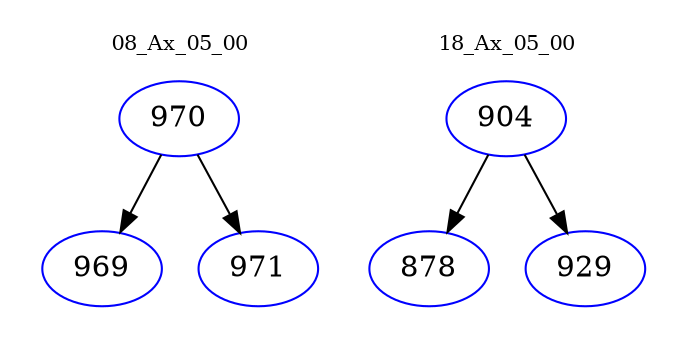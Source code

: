 digraph{
subgraph cluster_0 {
color = white
label = "08_Ax_05_00";
fontsize=10;
T0_970 [label="970", color="blue"]
T0_970 -> T0_969 [color="black"]
T0_969 [label="969", color="blue"]
T0_970 -> T0_971 [color="black"]
T0_971 [label="971", color="blue"]
}
subgraph cluster_1 {
color = white
label = "18_Ax_05_00";
fontsize=10;
T1_904 [label="904", color="blue"]
T1_904 -> T1_878 [color="black"]
T1_878 [label="878", color="blue"]
T1_904 -> T1_929 [color="black"]
T1_929 [label="929", color="blue"]
}
}
